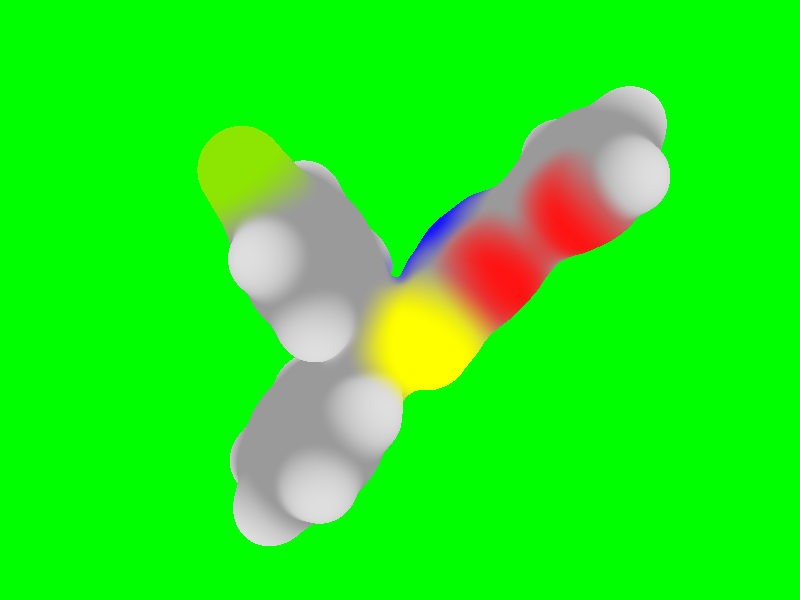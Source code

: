 global_settings {
  max_trace_level 10
  assumed_gamma 2.2
}

camera {
  orthographic
  location <0.0000, 0.0000, -2.0000>
  look_at <-0.0000, -0.0000, 2.0000>
  right x*image_width/image_height
}
light_source { 
  <-0.1000, 0.1000, -1.0000> 
  color rgb<1.000, 1.000, 1.000> 
  parallel 
  point_at <0.0, 0.0, 0.0> 
}
light_source { 
  <1.0000, 2.0000, -0.5000> 
  color rgb<1.000, 1.000, 1.000> 
  parallel 
  point_at <0.0, 0.0, 0.0> 
}

#default { texture {
 finish { ambient 0.000 diffuse 0.620 phong 0.1 phong_size 38.905 specular 0.000 }
} }

background{ rgb<0.000,1.000,0.000> }

merge{
sphere {<-0.30041,-0.48717,0.01707>, 0.0429 pigment {rgbt<0.600,0.600,0.600,0.000>} }
sphere {<-0.21954,-0.45023,-0.08892>, 0.0429 pigment {rgbt<0.600,0.600,0.600,0.000>} }
sphere {<-0.14467,-0.33399,-0.08208>, 0.0429 pigment {rgbt<0.600,0.600,0.600,0.000>} }
sphere {<-0.14950,-0.25398,0.03111>, 0.0429 pigment {rgbt<0.600,0.600,0.600,0.000>} }
sphere {<-0.23086,-0.29169,0.13742>, 0.0429 pigment {rgbt<0.600,0.600,0.600,0.000>} }
sphere {<-0.30587,-0.40759,0.13030>, 0.0429 pigment {rgbt<0.600,0.600,0.600,0.000>} }
sphere {<-0.07434,-0.12430,0.04200>, 0.0429 pigment {rgbt<0.600,0.600,0.600,0.000>} }
sphere {<-0.16304,-0.00662,0.01224>, 0.0429 pigment {rgbt<0.600,0.600,0.600,0.000>} }
sphere {<-0.23557,-0.00189,-0.10629>, 0.0429 pigment {rgbt<0.600,0.600,0.600,0.000>} }
sphere {<-0.31599,0.10660,-0.13539>, 0.0429 pigment {rgbt<0.600,0.600,0.600,0.000>} }
sphere {<-0.32377,0.21144,-0.04499>, 0.0429 pigment {rgbt<0.600,0.600,0.600,0.000>} }
sphere {<-0.25220,0.20833,0.07356>, 0.0429 pigment {rgbt<0.600,0.600,0.600,0.000>} }
sphere {<-0.17202,0.09919,0.10177>, 0.0429 pigment {rgbt<0.600,0.600,0.600,0.000>} }
sphere {<-0.42375,0.34774,-0.08103>, 0.0429 pigment {rgbt<0.550,0.900,0.020,0.000>} }
sphere {<0.06991,-0.12037,-0.07460>, 0.0429 pigment {rgbt<1.000,1.000,0.000,0.000>} }
sphere {<0.15276,0.01173,-0.00282>, 0.0429 pigment {rgbt<0.600,0.600,0.600,0.000>} }
sphere {<0.12837,0.07007,0.11082>, 0.0429 pigment {rgbt<0.100,0.100,1.000,0.000>} }
sphere {<0.21928,0.16795,0.12423>, 0.0429 pigment {rgbt<0.100,0.100,1.000,0.000>} }
sphere {<0.29534,0.16510,0.01882>, 0.0429 pigment {rgbt<0.600,0.600,0.600,0.000>} }
sphere {<0.25789,0.06657,-0.06721>, 0.0429 pigment {rgbt<1.000,0.100,0.100,0.000>} }
sphere {<0.40534,0.25160,-0.00943>, 0.0429 pigment {rgbt<0.600,0.600,0.600,0.000>} }
sphere {<0.45567,0.35648,0.06388>, 0.0429 pigment {rgbt<0.600,0.600,0.600,0.000>} }
sphere {<0.56377,0.40706,-0.01093>, 0.0429 pigment {rgbt<0.600,0.600,0.600,0.000>} }
sphere {<0.57124,0.32993,-0.12329>, 0.0429 pigment {rgbt<0.600,0.600,0.600,0.000>} }
sphere {<0.47613,0.23593,-0.12333>, 0.0429 pigment {rgbt<1.000,0.100,0.100,0.000>} }
sphere {<-0.35888,-0.57778,0.01166>, 0.0252 pigment {rgbt<0.900,0.900,0.900,0.000>} }
sphere {<-0.21453,-0.51190,-0.17739>, 0.0252 pigment {rgbt<0.900,0.900,0.900,0.000>} }
sphere {<-0.08107,-0.30596,-0.16477>, 0.0252 pigment {rgbt<0.900,0.900,0.900,0.000>} }
sphere {<-0.23528,-0.22954,0.22565>, 0.0252 pigment {rgbt<0.900,0.900,0.900,0.000>} }
sphere {<-0.36861,-0.43602,0.21345>, 0.0252 pigment {rgbt<0.900,0.900,0.900,0.000>} }
sphere {<-0.03005,-0.11338,0.14121>, 0.0252 pigment {rgbt<0.900,0.900,0.900,0.000>} }
sphere {<-0.22850,-0.08364,-0.17646>, 0.0252 pigment {rgbt<0.900,0.900,0.900,0.000>} }
sphere {<-0.37204,0.11024,-0.22745>, 0.0252 pigment {rgbt<0.900,0.900,0.900,0.000>} }
sphere {<-0.25865,0.29070,0.14288>, 0.0252 pigment {rgbt<0.900,0.900,0.900,0.000>} }
sphere {<-0.11458,0.09725,0.19305>, 0.0252 pigment {rgbt<0.900,0.900,0.900,0.000>} }
sphere {<0.41842,0.39063,0.15811>, 0.0252 pigment {rgbt<0.900,0.900,0.900,0.000>} }
sphere {<0.62721,0.48929,0.01490>, 0.0252 pigment {rgbt<0.900,0.900,0.900,0.000>} }
sphere {<0.63769,0.33222,-0.20739>, 0.0252 pigment {rgbt<0.900,0.900,0.900,0.000>} }

cylinder {<-0.21954,-0.45023,-0.08892>, <-0.30041,-0.48717,0.01707>, 0.0076 open pigment{rgbt<0.800,0.800,0.800,0.000>} }
cylinder {<-0.14467,-0.33399,-0.08208>, <-0.21954,-0.45023,-0.08892>, 0.0076 open pigment{rgbt<0.800,0.800,0.800,0.000>} }
cylinder {<-0.14950,-0.25398,0.03111>, <-0.14467,-0.33399,-0.08208>, 0.0076 open pigment{rgbt<0.800,0.800,0.800,0.000>} }
cylinder {<-0.23086,-0.29169,0.13742>, <-0.14950,-0.25398,0.03111>, 0.0076 open pigment{rgbt<0.800,0.800,0.800,0.000>} }
cylinder {<-0.30587,-0.40759,0.13030>, <-0.30041,-0.48717,0.01707>, 0.0076 open pigment{rgbt<0.800,0.800,0.800,0.000>} }
cylinder {<-0.30587,-0.40759,0.13030>, <-0.23086,-0.29169,0.13742>, 0.0076 open pigment{rgbt<0.800,0.800,0.800,0.000>} }
cylinder {<-0.07434,-0.12430,0.04200>, <-0.14950,-0.25398,0.03111>, 0.0076 open pigment{rgbt<0.800,0.800,0.800,0.000>} }
cylinder {<-0.16304,-0.00662,0.01224>, <-0.07434,-0.12430,0.04200>, 0.0076 open pigment{rgbt<0.800,0.800,0.800,0.000>} }
cylinder {<-0.23557,-0.00189,-0.10629>, <-0.16304,-0.00662,0.01224>, 0.0076 open pigment{rgbt<0.800,0.800,0.800,0.000>} }
cylinder {<-0.31599,0.10660,-0.13539>, <-0.23557,-0.00189,-0.10629>, 0.0076 open pigment{rgbt<0.800,0.800,0.800,0.000>} }
cylinder {<-0.32377,0.21144,-0.04499>, <-0.31599,0.10660,-0.13539>, 0.0076 open pigment{rgbt<0.800,0.800,0.800,0.000>} }
cylinder {<-0.25220,0.20833,0.07356>, <-0.32377,0.21144,-0.04499>, 0.0076 open pigment{rgbt<0.800,0.800,0.800,0.000>} }
cylinder {<-0.17202,0.09919,0.10177>, <-0.16304,-0.00662,0.01224>, 0.0076 open pigment{rgbt<0.800,0.800,0.800,0.000>} }
cylinder {<-0.17202,0.09919,0.10177>, <-0.25220,0.20833,0.07356>, 0.0076 open pigment{rgbt<0.800,0.800,0.800,0.000>} }
cylinder {<-0.42375,0.34774,-0.08103>, <-0.32377,0.21144,-0.04499>, 0.0076 open pigment{rgbt<0.800,0.800,0.800,0.000>} }
cylinder {<0.06991,-0.12037,-0.07460>, <-0.07434,-0.12430,0.04200>, 0.0076 open pigment{rgbt<0.800,0.800,0.800,0.000>} }
cylinder {<0.15276,0.01173,-0.00282>, <0.06991,-0.12037,-0.07460>, 0.0076 open pigment{rgbt<0.800,0.800,0.800,0.000>} }
cylinder {<0.12837,0.07007,0.11082>, <0.15276,0.01173,-0.00282>, 0.0076 open pigment{rgbt<0.800,0.800,0.800,0.000>} }
cylinder {<0.21928,0.16795,0.12423>, <0.12837,0.07007,0.11082>, 0.0076 open pigment{rgbt<0.800,0.800,0.800,0.000>} }
cylinder {<0.29534,0.16510,0.01882>, <0.21928,0.16795,0.12423>, 0.0076 open pigment{rgbt<0.800,0.800,0.800,0.000>} }
cylinder {<0.25789,0.06657,-0.06721>, <0.15276,0.01173,-0.00282>, 0.0076 open pigment{rgbt<0.800,0.800,0.800,0.000>} }
cylinder {<0.25789,0.06657,-0.06721>, <0.29534,0.16510,0.01882>, 0.0076 open pigment{rgbt<0.800,0.800,0.800,0.000>} }
cylinder {<0.40534,0.25160,-0.00943>, <0.29534,0.16510,0.01882>, 0.0076 open pigment{rgbt<0.800,0.800,0.800,0.000>} }
cylinder {<0.45567,0.35648,0.06388>, <0.40534,0.25160,-0.00943>, 0.0076 open pigment{rgbt<0.800,0.800,0.800,0.000>} }
cylinder {<0.56377,0.40706,-0.01093>, <0.45567,0.35648,0.06388>, 0.0076 open pigment{rgbt<0.800,0.800,0.800,0.000>} }
cylinder {<0.57124,0.32993,-0.12329>, <0.56377,0.40706,-0.01093>, 0.0076 open pigment{rgbt<0.800,0.800,0.800,0.000>} }
cylinder {<0.47613,0.23593,-0.12333>, <0.40534,0.25160,-0.00943>, 0.0076 open pigment{rgbt<0.800,0.800,0.800,0.000>} }
cylinder {<0.47613,0.23593,-0.12333>, <0.57124,0.32993,-0.12329>, 0.0076 open pigment{rgbt<0.800,0.800,0.800,0.000>} }
cylinder {<-0.35888,-0.57778,0.01166>, <-0.30041,-0.48717,0.01707>, 0.0076 open pigment{rgbt<0.800,0.800,0.800,0.000>} }
cylinder {<-0.21453,-0.51190,-0.17739>, <-0.21954,-0.45023,-0.08892>, 0.0076 open pigment{rgbt<0.800,0.800,0.800,0.000>} }
cylinder {<-0.08107,-0.30596,-0.16477>, <-0.14467,-0.33399,-0.08208>, 0.0076 open pigment{rgbt<0.800,0.800,0.800,0.000>} }
cylinder {<-0.23528,-0.22954,0.22565>, <-0.23086,-0.29169,0.13742>, 0.0076 open pigment{rgbt<0.800,0.800,0.800,0.000>} }
cylinder {<-0.36861,-0.43602,0.21345>, <-0.30587,-0.40759,0.13030>, 0.0076 open pigment{rgbt<0.800,0.800,0.800,0.000>} }
cylinder {<-0.03005,-0.11338,0.14121>, <-0.07434,-0.12430,0.04200>, 0.0076 open pigment{rgbt<0.800,0.800,0.800,0.000>} }
cylinder {<-0.22850,-0.08364,-0.17646>, <-0.23557,-0.00189,-0.10629>, 0.0076 open pigment{rgbt<0.800,0.800,0.800,0.000>} }
cylinder {<-0.37204,0.11024,-0.22745>, <-0.31599,0.10660,-0.13539>, 0.0076 open pigment{rgbt<0.800,0.800,0.800,0.000>} }
cylinder {<-0.25865,0.29070,0.14288>, <-0.25220,0.20833,0.07356>, 0.0076 open pigment{rgbt<0.800,0.800,0.800,0.000>} }
cylinder {<-0.11458,0.09725,0.19305>, <-0.17202,0.09919,0.10177>, 0.0076 open pigment{rgbt<0.800,0.800,0.800,0.000>} }
cylinder {<0.41842,0.39063,0.15811>, <0.45567,0.35648,0.06388>, 0.0076 open pigment{rgbt<0.800,0.800,0.800,0.000>} }
cylinder {<0.62721,0.48929,0.01490>, <0.56377,0.40706,-0.01093>, 0.0076 open pigment{rgbt<0.800,0.800,0.800,0.000>} }
cylinder {<0.63769,0.33222,-0.20739>, <0.57124,0.32993,-0.12329>, 0.0076 open pigment{rgbt<0.800,0.800,0.800,0.000>} }
scale 0.62279
no_shadow
}

blob{
sphere {<-0.30041,-0.48717,0.01707>, 0.2125, 1 pigment {rgbt<0.600,0.600,0.600,0.500>} }
sphere {<-0.21954,-0.45023,-0.08892>, 0.2125, 1 pigment {rgbt<0.600,0.600,0.600,0.500>} }
sphere {<-0.14467,-0.33399,-0.08208>, 0.2125, 1 pigment {rgbt<0.600,0.600,0.600,0.500>} }
sphere {<-0.14950,-0.25398,0.03111>, 0.2125, 1 pigment {rgbt<0.600,0.600,0.600,0.500>} }
sphere {<-0.23086,-0.29169,0.13742>, 0.2125, 1 pigment {rgbt<0.600,0.600,0.600,0.500>} }
sphere {<-0.30587,-0.40759,0.13030>, 0.2125, 1 pigment {rgbt<0.600,0.600,0.600,0.500>} }
sphere {<-0.07434,-0.12430,0.04200>, 0.2125, 1 pigment {rgbt<0.600,0.600,0.600,0.500>} }
sphere {<-0.16304,-0.00662,0.01224>, 0.2125, 1 pigment {rgbt<0.600,0.600,0.600,0.500>} }
sphere {<-0.23557,-0.00189,-0.10629>, 0.2125, 1 pigment {rgbt<0.600,0.600,0.600,0.500>} }
sphere {<-0.31599,0.10660,-0.13539>, 0.2125, 1 pigment {rgbt<0.600,0.600,0.600,0.500>} }
sphere {<-0.32377,0.21144,-0.04499>, 0.2125, 1 pigment {rgbt<0.600,0.600,0.600,0.500>} }
sphere {<-0.25220,0.20833,0.07356>, 0.2125, 1 pigment {rgbt<0.600,0.600,0.600,0.500>} }
sphere {<-0.17202,0.09919,0.10177>, 0.2125, 1 pigment {rgbt<0.600,0.600,0.600,0.500>} }
sphere {<-0.42375,0.34774,-0.08103>, 0.21875, 1 pigment {rgbt<0.550,0.900,0.020,0.500>} }
sphere {<0.06991,-0.12037,-0.07460>, 0.225, 1 pigment {rgbt<1.000,1.000,0.000,0.500>} }
sphere {<0.15276,0.01173,-0.00282>, 0.2125, 1 pigment {rgbt<0.600,0.600,0.600,0.500>} }
sphere {<0.12837,0.07007,0.11082>, 0.19375, 1 pigment {rgbt<0.100,0.100,1.000,0.500>} }
sphere {<0.21928,0.16795,0.12423>, 0.19375, 1 pigment {rgbt<0.100,0.100,1.000,0.500>} }
sphere {<0.29534,0.16510,0.01882>, 0.2125, 1 pigment {rgbt<0.600,0.600,0.600,0.500>} }
sphere {<0.25789,0.06657,-0.06721>, 0.19, 1 pigment {rgbt<1.000,0.100,0.100,0.500>} }
sphere {<0.40534,0.25160,-0.00943>, 0.2125, 1 pigment {rgbt<0.600,0.600,0.600,0.500>} }
sphere {<0.45567,0.35648,0.06388>, 0.2125, 1 pigment {rgbt<0.600,0.600,0.600,0.500>} }
sphere {<0.56377,0.40706,-0.01093>, 0.2125, 1 pigment {rgbt<0.600,0.600,0.600,0.500>} }
sphere {<0.57124,0.32993,-0.12329>, 0.2125, 1 pigment {rgbt<0.600,0.600,0.600,0.500>} }
sphere {<0.47613,0.23593,-0.12333>, 0.19, 1 pigment {rgbt<1.000,0.100,0.100,0.500>} }
sphere {<-0.35888,-0.57778,0.01166>, 0.1375, 1 pigment {rgbt<0.900,0.900,0.900,0.500>} }
sphere {<-0.21453,-0.51190,-0.17739>, 0.1375, 1 pigment {rgbt<0.900,0.900,0.900,0.500>} }
sphere {<-0.08107,-0.30596,-0.16477>, 0.1375, 1 pigment {rgbt<0.900,0.900,0.900,0.500>} }
sphere {<-0.23528,-0.22954,0.22565>, 0.1375, 1 pigment {rgbt<0.900,0.900,0.900,0.500>} }
sphere {<-0.36861,-0.43602,0.21345>, 0.1375, 1 pigment {rgbt<0.900,0.900,0.900,0.500>} }
sphere {<-0.03005,-0.11338,0.14121>, 0.1375, 1 pigment {rgbt<0.900,0.900,0.900,0.500>} }
sphere {<-0.22850,-0.08364,-0.17646>, 0.1375, 1 pigment {rgbt<0.900,0.900,0.900,0.500>} }
sphere {<-0.37204,0.11024,-0.22745>, 0.1375, 1 pigment {rgbt<0.900,0.900,0.900,0.500>} }
sphere {<-0.25865,0.29070,0.14288>, 0.1375, 1 pigment {rgbt<0.900,0.900,0.900,0.500>} }
sphere {<-0.11458,0.09725,0.19305>, 0.1375, 1 pigment {rgbt<0.900,0.900,0.900,0.500>} }
sphere {<0.41842,0.39063,0.15811>, 0.1375, 1 pigment {rgbt<0.900,0.900,0.900,0.500>} }
sphere {<0.62721,0.48929,0.01490>, 0.1375, 1 pigment {rgbt<0.900,0.900,0.900,0.500>} }
sphere {<0.63769,0.33222,-0.20739>, 0.1375, 1 pigment {rgbt<0.900,0.900,0.900,0.500>} }
threshold 0.5
scale 0.62279
no_shadow
}

